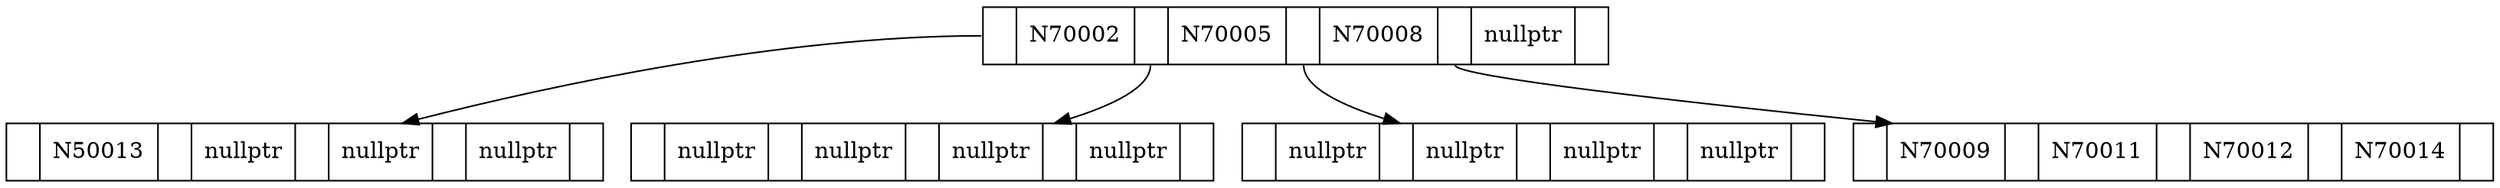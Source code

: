 digraph BTree {
node [shape=record];
node0 [label="<f0>| N70002|<f1>| N70005|<f2>| N70008|<f3>| nullptr|<f4>"];
node1 [label="<f0>| N50013|<f1>| nullptr|<f2>| nullptr|<f3>| nullptr|<f4>"];
node0:f0 -> node1;
node2 [label="<f0>| nullptr|<f1>| nullptr|<f2>| nullptr|<f3>| nullptr|<f4>"];
node0:f1 -> node2;
node3 [label="<f0>| nullptr|<f1>| nullptr|<f2>| nullptr|<f3>| nullptr|<f4>"];
node0:f2 -> node3;
node4 [label="<f0>| N70009|<f1>| N70011|<f2>| N70012|<f3>| N70014|<f4>"];
node0:f3 -> node4;
}
